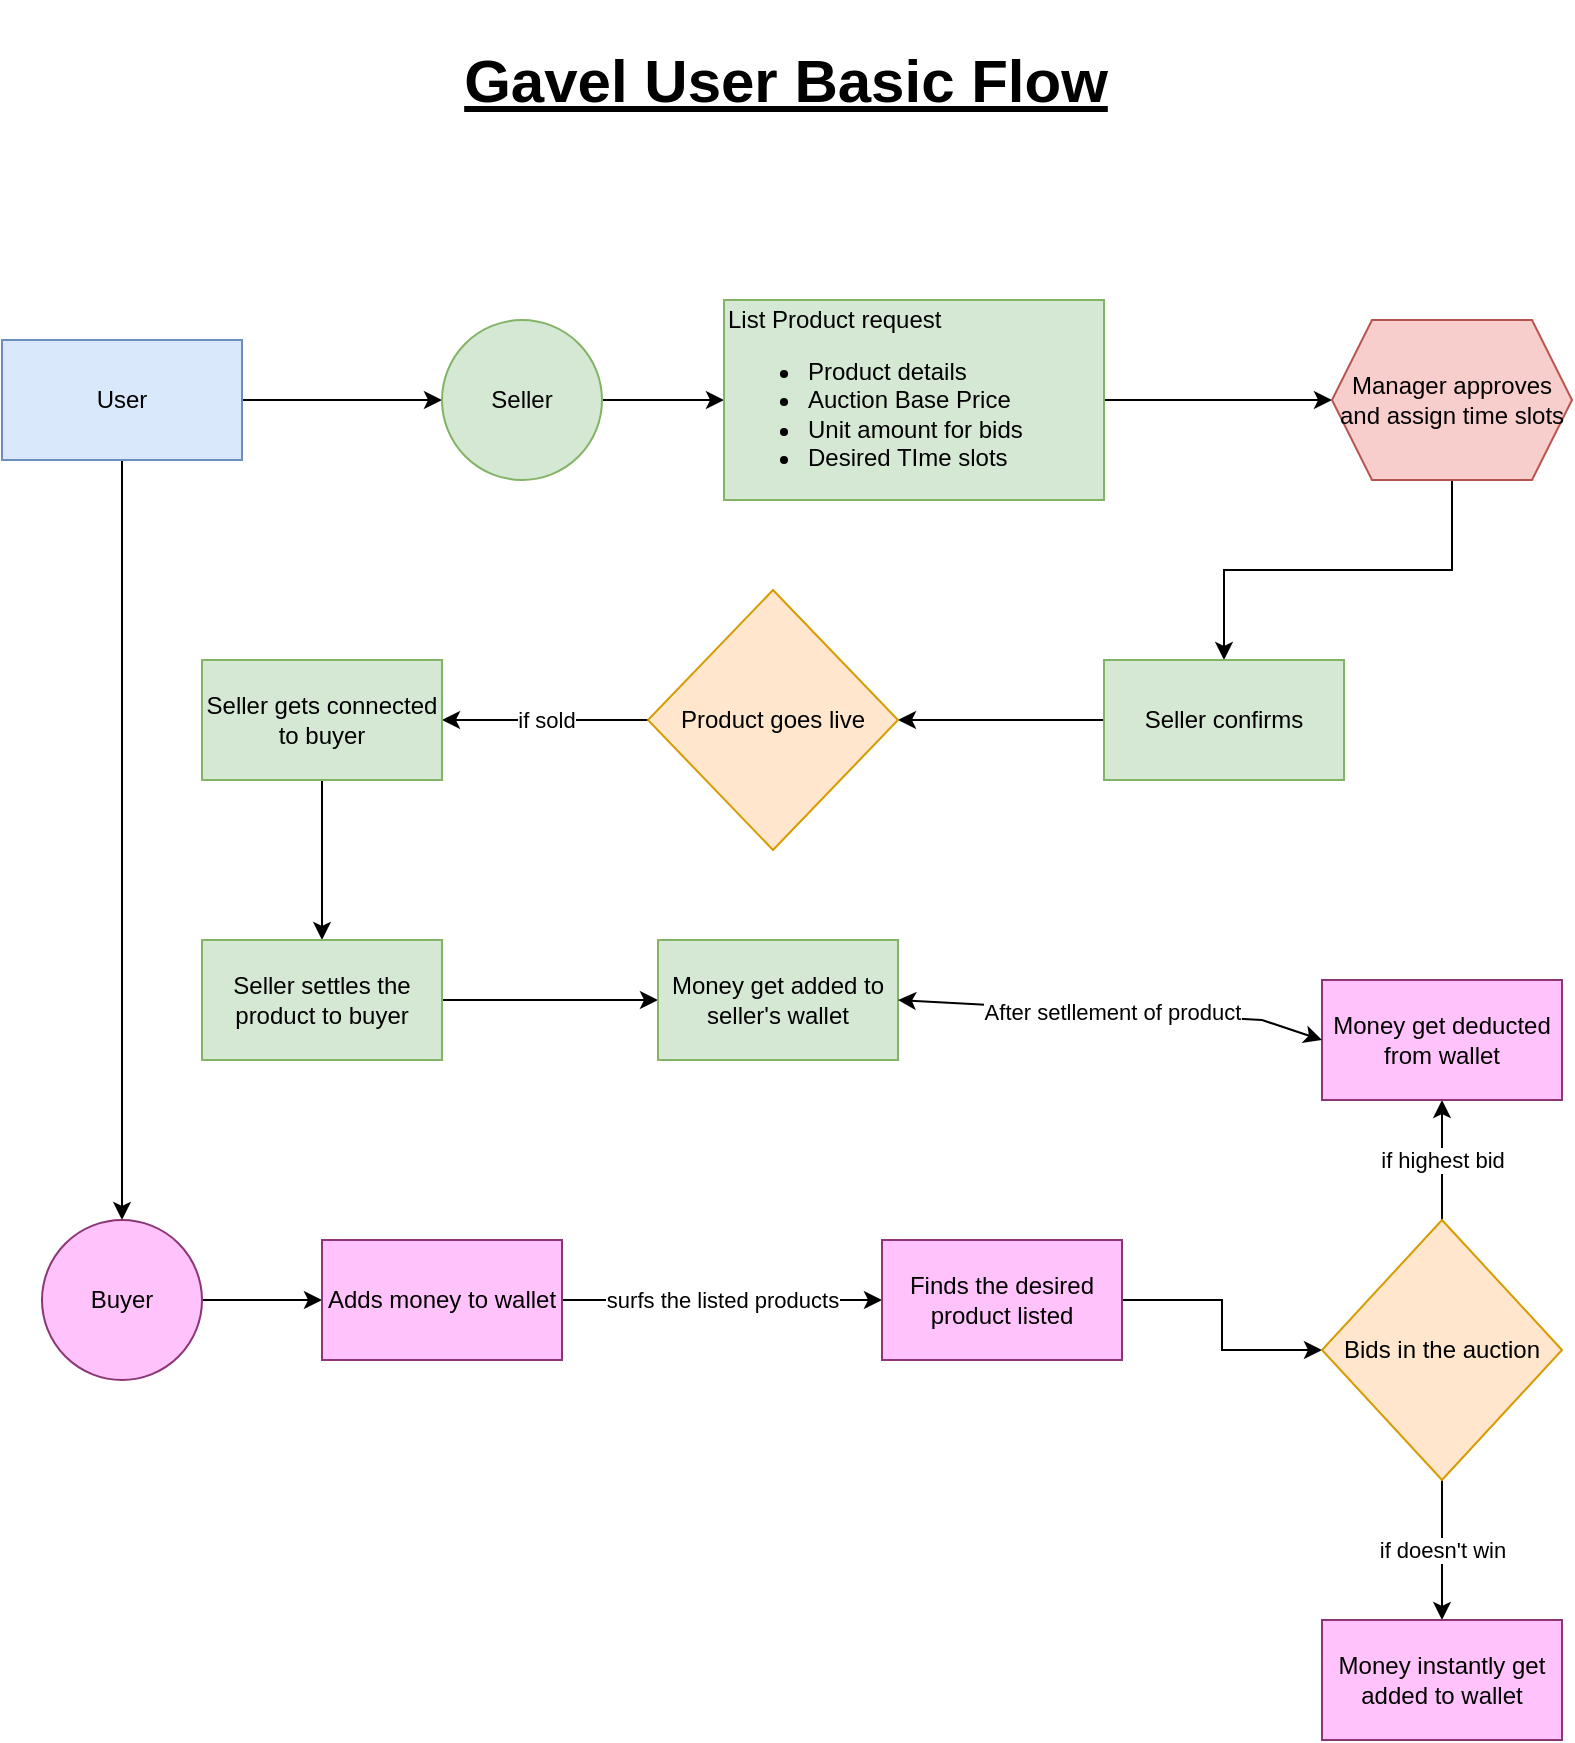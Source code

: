 <mxfile version="24.2.2" type="github">
  <diagram name="Page-1" id="ymszRhyD757vXrpuv6Kg">
    <mxGraphModel dx="1363" dy="986" grid="1" gridSize="10" guides="1" tooltips="1" connect="1" arrows="1" fold="1" page="1" pageScale="1" pageWidth="850" pageHeight="1100" background="none" math="0" shadow="0">
      <root>
        <mxCell id="0" />
        <mxCell id="1" parent="0" />
        <mxCell id="negmUvcFTkA1tcDK7jtH-7" value="" style="edgeStyle=orthogonalEdgeStyle;rounded=0;orthogonalLoop=1;jettySize=auto;html=1;" edge="1" parent="1" source="negmUvcFTkA1tcDK7jtH-5" target="negmUvcFTkA1tcDK7jtH-6">
          <mxGeometry relative="1" as="geometry" />
        </mxCell>
        <mxCell id="negmUvcFTkA1tcDK7jtH-9" value="" style="edgeStyle=orthogonalEdgeStyle;rounded=0;orthogonalLoop=1;jettySize=auto;html=1;" edge="1" parent="1" source="negmUvcFTkA1tcDK7jtH-5" target="negmUvcFTkA1tcDK7jtH-8">
          <mxGeometry relative="1" as="geometry" />
        </mxCell>
        <mxCell id="negmUvcFTkA1tcDK7jtH-5" value="User" style="rounded=0;whiteSpace=wrap;html=1;fillColor=#dae8fc;strokeColor=#6c8ebf;" vertex="1" parent="1">
          <mxGeometry x="33" y="180" width="120" height="60" as="geometry" />
        </mxCell>
        <mxCell id="negmUvcFTkA1tcDK7jtH-21" value="" style="edgeStyle=orthogonalEdgeStyle;rounded=0;orthogonalLoop=1;jettySize=auto;html=1;" edge="1" parent="1" source="negmUvcFTkA1tcDK7jtH-6" target="negmUvcFTkA1tcDK7jtH-20">
          <mxGeometry relative="1" as="geometry" />
        </mxCell>
        <mxCell id="negmUvcFTkA1tcDK7jtH-6" value="Buyer" style="ellipse;whiteSpace=wrap;html=1;rounded=0;strokeColor=#8c3675;align=center;verticalAlign=middle;fontFamily=Helvetica;fontSize=12;fontColor=default;fillColor=#ffc2fa;" vertex="1" parent="1">
          <mxGeometry x="53" y="620" width="80" height="80" as="geometry" />
        </mxCell>
        <mxCell id="negmUvcFTkA1tcDK7jtH-11" value="" style="edgeStyle=orthogonalEdgeStyle;rounded=0;orthogonalLoop=1;jettySize=auto;html=1;" edge="1" parent="1" source="negmUvcFTkA1tcDK7jtH-8" target="negmUvcFTkA1tcDK7jtH-10">
          <mxGeometry relative="1" as="geometry" />
        </mxCell>
        <mxCell id="negmUvcFTkA1tcDK7jtH-8" value="Seller" style="ellipse;whiteSpace=wrap;html=1;rounded=0;fillColor=#d5e8d4;strokeColor=#82b366;" vertex="1" parent="1">
          <mxGeometry x="253" y="170" width="80" height="80" as="geometry" />
        </mxCell>
        <mxCell id="negmUvcFTkA1tcDK7jtH-15" value="" style="edgeStyle=orthogonalEdgeStyle;rounded=0;orthogonalLoop=1;jettySize=auto;html=1;" edge="1" parent="1" source="negmUvcFTkA1tcDK7jtH-10" target="negmUvcFTkA1tcDK7jtH-14">
          <mxGeometry relative="1" as="geometry" />
        </mxCell>
        <mxCell id="negmUvcFTkA1tcDK7jtH-10" value="List Product request&lt;div&gt;&lt;ul&gt;&lt;li&gt;Product details&lt;/li&gt;&lt;li&gt;Auction Base Price&lt;/li&gt;&lt;li&gt;Unit amount for bids&lt;/li&gt;&lt;li&gt;Desired TIme slots&lt;/li&gt;&lt;/ul&gt;&lt;/div&gt;" style="rounded=0;whiteSpace=wrap;html=1;align=left;fillColor=#d5e8d4;strokeColor=#82b366;" vertex="1" parent="1">
          <mxGeometry x="394" y="160" width="190" height="100" as="geometry" />
        </mxCell>
        <mxCell id="negmUvcFTkA1tcDK7jtH-17" value="" style="edgeStyle=orthogonalEdgeStyle;rounded=0;orthogonalLoop=1;jettySize=auto;html=1;" edge="1" parent="1" source="negmUvcFTkA1tcDK7jtH-14" target="negmUvcFTkA1tcDK7jtH-16">
          <mxGeometry relative="1" as="geometry" />
        </mxCell>
        <mxCell id="negmUvcFTkA1tcDK7jtH-14" value="Manager approves&lt;div&gt;and assign time slots&lt;/div&gt;" style="shape=hexagon;perimeter=hexagonPerimeter2;whiteSpace=wrap;html=1;fixedSize=1;align=center;rounded=0;fillColor=#f8cecc;strokeColor=#b85450;" vertex="1" parent="1">
          <mxGeometry x="698" y="170" width="120" height="80" as="geometry" />
        </mxCell>
        <mxCell id="negmUvcFTkA1tcDK7jtH-74" value="" style="edgeStyle=orthogonalEdgeStyle;rounded=0;orthogonalLoop=1;jettySize=auto;html=1;" edge="1" parent="1" source="negmUvcFTkA1tcDK7jtH-16" target="negmUvcFTkA1tcDK7jtH-73">
          <mxGeometry relative="1" as="geometry" />
        </mxCell>
        <mxCell id="negmUvcFTkA1tcDK7jtH-16" value="Seller confirms" style="rounded=0;whiteSpace=wrap;html=1;fillColor=#d5e8d4;strokeColor=#82b366;" vertex="1" parent="1">
          <mxGeometry x="584" y="340" width="120" height="60" as="geometry" />
        </mxCell>
        <mxCell id="negmUvcFTkA1tcDK7jtH-23" value="surfs the listed products" style="edgeStyle=orthogonalEdgeStyle;rounded=0;orthogonalLoop=1;jettySize=auto;html=1;" edge="1" parent="1" source="negmUvcFTkA1tcDK7jtH-20" target="negmUvcFTkA1tcDK7jtH-22">
          <mxGeometry relative="1" as="geometry" />
        </mxCell>
        <mxCell id="negmUvcFTkA1tcDK7jtH-20" value="Adds money to wallet" style="whiteSpace=wrap;html=1;rounded=0;strokeColor=#8c3675;align=center;verticalAlign=middle;fontFamily=Helvetica;fontSize=12;fontColor=default;fillColor=#ffc2fa;" vertex="1" parent="1">
          <mxGeometry x="193" y="630" width="120" height="60" as="geometry" />
        </mxCell>
        <mxCell id="negmUvcFTkA1tcDK7jtH-28" value="" style="edgeStyle=orthogonalEdgeStyle;rounded=0;orthogonalLoop=1;jettySize=auto;html=1;" edge="1" parent="1" source="negmUvcFTkA1tcDK7jtH-22" target="negmUvcFTkA1tcDK7jtH-27">
          <mxGeometry relative="1" as="geometry" />
        </mxCell>
        <mxCell id="negmUvcFTkA1tcDK7jtH-22" value="Finds the desired product listed" style="whiteSpace=wrap;html=1;rounded=0;strokeColor=#8c3675;align=center;verticalAlign=middle;fontFamily=Helvetica;fontSize=12;fontColor=default;fillColor=#ffc2fa;" vertex="1" parent="1">
          <mxGeometry x="473" y="630" width="120" height="60" as="geometry" />
        </mxCell>
        <mxCell id="negmUvcFTkA1tcDK7jtH-30" value="if highest bid" style="edgeStyle=orthogonalEdgeStyle;rounded=0;orthogonalLoop=1;jettySize=auto;html=1;" edge="1" parent="1" source="negmUvcFTkA1tcDK7jtH-27" target="negmUvcFTkA1tcDK7jtH-29">
          <mxGeometry relative="1" as="geometry" />
        </mxCell>
        <mxCell id="negmUvcFTkA1tcDK7jtH-32" value="if doesn&#39;t win" style="edgeStyle=orthogonalEdgeStyle;rounded=0;orthogonalLoop=1;jettySize=auto;html=1;" edge="1" parent="1" source="negmUvcFTkA1tcDK7jtH-27" target="negmUvcFTkA1tcDK7jtH-31">
          <mxGeometry relative="1" as="geometry" />
        </mxCell>
        <mxCell id="negmUvcFTkA1tcDK7jtH-27" value="Bids in the auction" style="rhombus;whiteSpace=wrap;html=1;rounded=0;fillColor=#ffe6cc;strokeColor=#d79b00;" vertex="1" parent="1">
          <mxGeometry x="693" y="620" width="120" height="130" as="geometry" />
        </mxCell>
        <mxCell id="negmUvcFTkA1tcDK7jtH-29" value="Money get deducted from wallet" style="rounded=0;whiteSpace=wrap;html=1;fillColor=#ffc2fa;strokeColor=#8c3675;" vertex="1" parent="1">
          <mxGeometry x="693" y="500" width="120" height="60" as="geometry" />
        </mxCell>
        <mxCell id="negmUvcFTkA1tcDK7jtH-31" value="Money instantly get added to wallet" style="whiteSpace=wrap;html=1;rounded=0;strokeColor=#8c3675;align=center;verticalAlign=middle;fontFamily=Helvetica;fontSize=12;fontColor=default;fillColor=#ffc2fa;" vertex="1" parent="1">
          <mxGeometry x="693" y="820" width="120" height="60" as="geometry" />
        </mxCell>
        <mxCell id="negmUvcFTkA1tcDK7jtH-77" value="if sold" style="edgeStyle=orthogonalEdgeStyle;rounded=0;orthogonalLoop=1;jettySize=auto;html=1;" edge="1" parent="1" source="negmUvcFTkA1tcDK7jtH-73" target="negmUvcFTkA1tcDK7jtH-76">
          <mxGeometry relative="1" as="geometry" />
        </mxCell>
        <mxCell id="negmUvcFTkA1tcDK7jtH-73" value="Product goes live" style="rhombus;whiteSpace=wrap;html=1;rounded=0;fillColor=#ffe6cc;strokeColor=#d79b00;" vertex="1" parent="1">
          <mxGeometry x="356" y="305" width="125" height="130" as="geometry" />
        </mxCell>
        <mxCell id="negmUvcFTkA1tcDK7jtH-79" value="" style="edgeStyle=orthogonalEdgeStyle;rounded=0;orthogonalLoop=1;jettySize=auto;html=1;" edge="1" parent="1" source="negmUvcFTkA1tcDK7jtH-76" target="negmUvcFTkA1tcDK7jtH-78">
          <mxGeometry relative="1" as="geometry" />
        </mxCell>
        <mxCell id="negmUvcFTkA1tcDK7jtH-76" value="Seller gets connected to buyer" style="rounded=0;whiteSpace=wrap;html=1;fillColor=#d5e8d4;strokeColor=#82b366;" vertex="1" parent="1">
          <mxGeometry x="133" y="340" width="120" height="60" as="geometry" />
        </mxCell>
        <mxCell id="negmUvcFTkA1tcDK7jtH-81" value="" style="edgeStyle=orthogonalEdgeStyle;rounded=0;orthogonalLoop=1;jettySize=auto;html=1;" edge="1" parent="1" source="negmUvcFTkA1tcDK7jtH-78" target="negmUvcFTkA1tcDK7jtH-80">
          <mxGeometry relative="1" as="geometry" />
        </mxCell>
        <mxCell id="negmUvcFTkA1tcDK7jtH-78" value="Seller settles the product to buyer" style="rounded=0;whiteSpace=wrap;html=1;fillColor=#d5e8d4;strokeColor=#82b366;" vertex="1" parent="1">
          <mxGeometry x="133" y="480" width="120" height="60" as="geometry" />
        </mxCell>
        <mxCell id="negmUvcFTkA1tcDK7jtH-80" value="Money get added to seller&#39;s wallet" style="whiteSpace=wrap;html=1;rounded=0;fillColor=#d5e8d4;strokeColor=#82b366;" vertex="1" parent="1">
          <mxGeometry x="361" y="480" width="120" height="60" as="geometry" />
        </mxCell>
        <mxCell id="negmUvcFTkA1tcDK7jtH-83" value="After setllement of product" style="endArrow=classic;startArrow=classic;html=1;rounded=0;entryX=1;entryY=0.5;entryDx=0;entryDy=0;exitX=0;exitY=0.5;exitDx=0;exitDy=0;" edge="1" parent="1" source="negmUvcFTkA1tcDK7jtH-29" target="negmUvcFTkA1tcDK7jtH-80">
          <mxGeometry width="50" height="50" relative="1" as="geometry">
            <mxPoint x="253" y="610" as="sourcePoint" />
            <mxPoint x="303" y="560" as="targetPoint" />
            <Array as="points">
              <mxPoint x="663" y="520" />
            </Array>
          </mxGeometry>
        </mxCell>
        <mxCell id="negmUvcFTkA1tcDK7jtH-85" value="Gavel User Basic Flow" style="text;html=1;align=center;verticalAlign=middle;whiteSpace=wrap;rounded=0;fontSize=30;fontStyle=5" vertex="1" parent="1">
          <mxGeometry x="205" y="10" width="440" height="80" as="geometry" />
        </mxCell>
      </root>
    </mxGraphModel>
  </diagram>
</mxfile>
